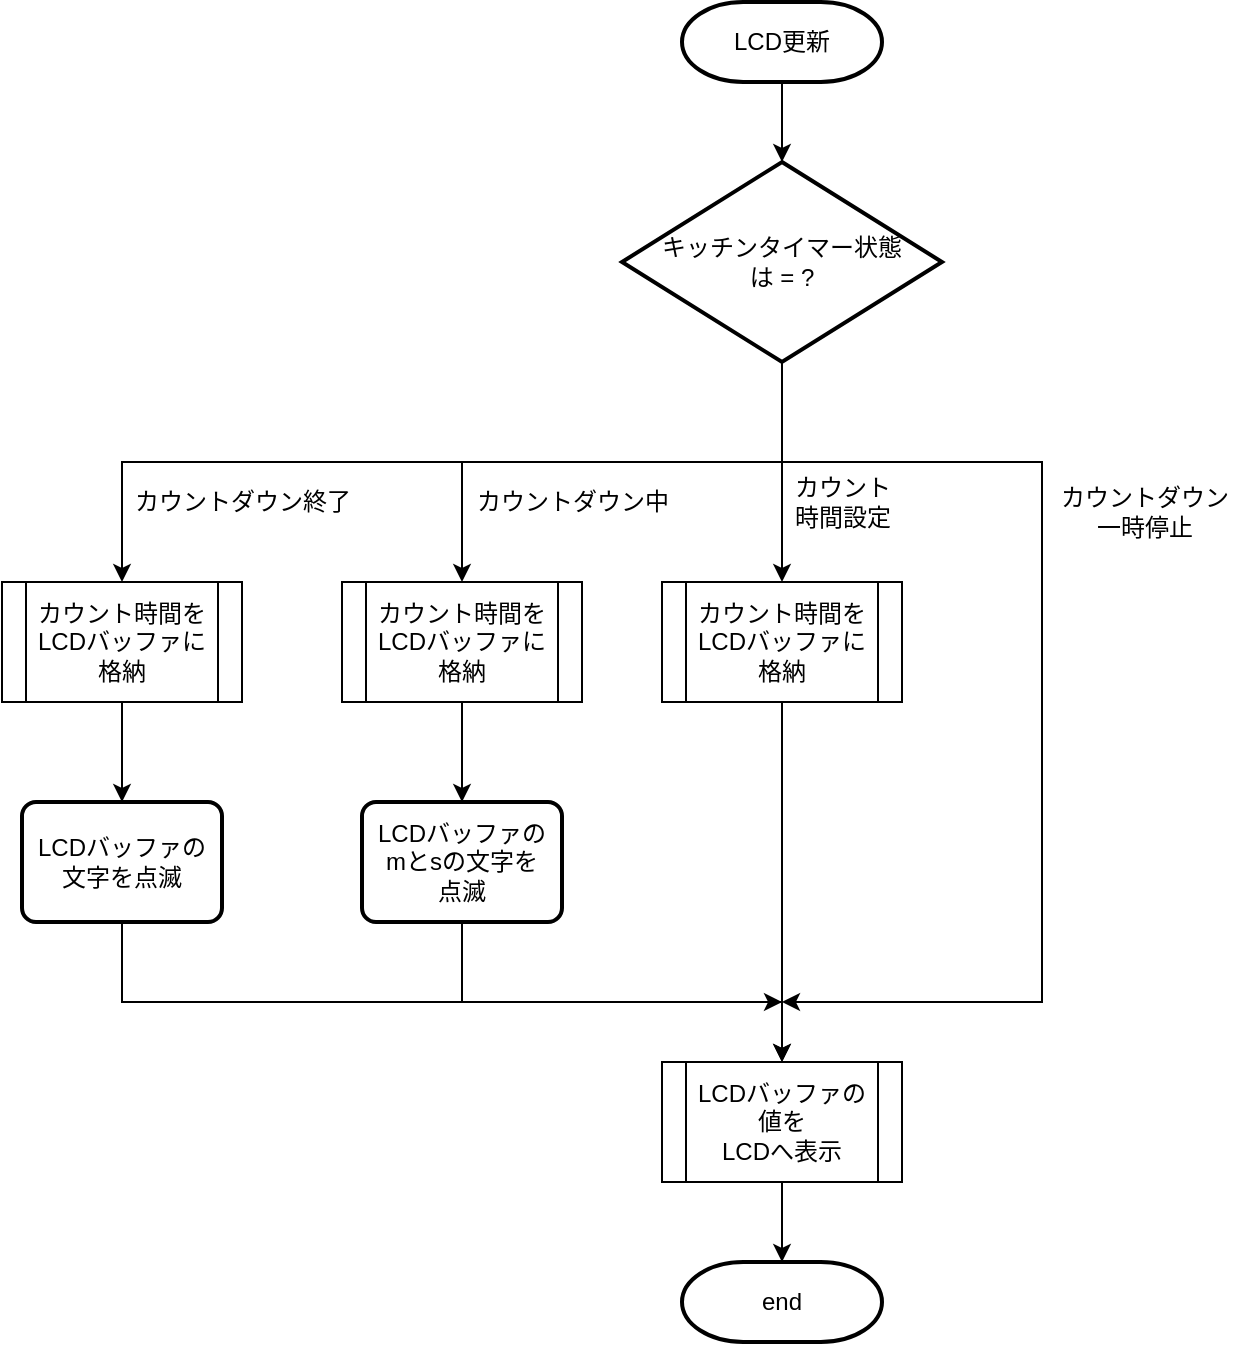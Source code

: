 <mxfile version="13.3.9" type="device" pages="2"><diagram id="C5RBs43oDa-KdzZeNtuy" name="LCDClass"><mxGraphModel dx="1527" dy="813" grid="1" gridSize="10" guides="1" tooltips="1" connect="1" arrows="1" fold="1" page="1" pageScale="1" pageWidth="827" pageHeight="1169" math="0" shadow="0"><root><mxCell id="WIyWlLk6GJQsqaUBKTNV-0"/><mxCell id="WIyWlLk6GJQsqaUBKTNV-1" parent="WIyWlLk6GJQsqaUBKTNV-0"/><mxCell id="Q0TZumz5n5FIn2omMGrg-6" value="" style="edgeStyle=orthogonalEdgeStyle;rounded=0;orthogonalLoop=1;jettySize=auto;html=1;" parent="WIyWlLk6GJQsqaUBKTNV-1" source="Q0TZumz5n5FIn2omMGrg-0" target="Q0TZumz5n5FIn2omMGrg-3" edge="1"><mxGeometry relative="1" as="geometry"/></mxCell><mxCell id="Q0TZumz5n5FIn2omMGrg-0" value="LCD更新" style="strokeWidth=2;html=1;shape=mxgraph.flowchart.terminator;whiteSpace=wrap;" parent="WIyWlLk6GJQsqaUBKTNV-1" vertex="1"><mxGeometry x="-450" y="50" width="100" height="40" as="geometry"/></mxCell><mxCell id="Q0TZumz5n5FIn2omMGrg-1" value="end" style="strokeWidth=2;html=1;shape=mxgraph.flowchart.terminator;whiteSpace=wrap;" parent="WIyWlLk6GJQsqaUBKTNV-1" vertex="1"><mxGeometry x="-450" y="680" width="100" height="40" as="geometry"/></mxCell><mxCell id="Q0TZumz5n5FIn2omMGrg-8" value="" style="edgeStyle=orthogonalEdgeStyle;rounded=0;orthogonalLoop=1;jettySize=auto;html=1;entryX=0.5;entryY=0;entryDx=0;entryDy=0;" parent="WIyWlLk6GJQsqaUBKTNV-1" source="Q0TZumz5n5FIn2omMGrg-2" target="Q0TZumz5n5FIn2omMGrg-12" edge="1"><mxGeometry relative="1" as="geometry"><mxPoint x="-400" y="450" as="targetPoint"/><Array as="points"/></mxGeometry></mxCell><mxCell id="Q0TZumz5n5FIn2omMGrg-2" value="カウント時間を&lt;br&gt;LCDバッファに&lt;br&gt;格納" style="shape=process;whiteSpace=wrap;html=1;backgroundOutline=1;" parent="WIyWlLk6GJQsqaUBKTNV-1" vertex="1"><mxGeometry x="-460" y="340" width="120" height="60" as="geometry"/></mxCell><mxCell id="Q0TZumz5n5FIn2omMGrg-5" value="" style="edgeStyle=orthogonalEdgeStyle;rounded=0;orthogonalLoop=1;jettySize=auto;html=1;" parent="WIyWlLk6GJQsqaUBKTNV-1" source="Q0TZumz5n5FIn2omMGrg-3" target="Q0TZumz5n5FIn2omMGrg-2" edge="1"><mxGeometry relative="1" as="geometry"/></mxCell><mxCell id="Q0TZumz5n5FIn2omMGrg-10" style="edgeStyle=orthogonalEdgeStyle;rounded=0;orthogonalLoop=1;jettySize=auto;html=1;entryX=0.5;entryY=0;entryDx=0;entryDy=0;" parent="WIyWlLk6GJQsqaUBKTNV-1" source="Q0TZumz5n5FIn2omMGrg-3" target="Q0TZumz5n5FIn2omMGrg-9" edge="1"><mxGeometry relative="1" as="geometry"><Array as="points"><mxPoint x="-400" y="280"/><mxPoint x="-560" y="280"/></Array></mxGeometry></mxCell><mxCell id="SOvnZX-gJVzO9EQqvEwi-1" style="edgeStyle=orthogonalEdgeStyle;rounded=0;orthogonalLoop=1;jettySize=auto;html=1;" parent="WIyWlLk6GJQsqaUBKTNV-1" source="Q0TZumz5n5FIn2omMGrg-3" target="SOvnZX-gJVzO9EQqvEwi-0" edge="1"><mxGeometry relative="1" as="geometry"><Array as="points"><mxPoint x="-400" y="280"/><mxPoint x="-730" y="280"/></Array></mxGeometry></mxCell><mxCell id="SOvnZX-gJVzO9EQqvEwi-12" style="edgeStyle=orthogonalEdgeStyle;rounded=0;orthogonalLoop=1;jettySize=auto;html=1;exitX=0.5;exitY=1;exitDx=0;exitDy=0;exitPerimeter=0;" parent="WIyWlLk6GJQsqaUBKTNV-1" source="Q0TZumz5n5FIn2omMGrg-3" edge="1"><mxGeometry relative="1" as="geometry"><mxPoint x="-400" y="550" as="targetPoint"/><Array as="points"><mxPoint x="-400" y="280"/><mxPoint x="-270" y="280"/><mxPoint x="-270" y="550"/></Array></mxGeometry></mxCell><mxCell id="Q0TZumz5n5FIn2omMGrg-3" value="キッチンタイマー状態&lt;br&gt;は = ?" style="strokeWidth=2;html=1;shape=mxgraph.flowchart.decision;whiteSpace=wrap;" parent="WIyWlLk6GJQsqaUBKTNV-1" vertex="1"><mxGeometry x="-480" y="130" width="160" height="100" as="geometry"/></mxCell><mxCell id="Q0TZumz5n5FIn2omMGrg-4" style="edgeStyle=orthogonalEdgeStyle;rounded=0;orthogonalLoop=1;jettySize=auto;html=1;exitX=0.5;exitY=1;exitDx=0;exitDy=0;" parent="WIyWlLk6GJQsqaUBKTNV-1" source="Q0TZumz5n5FIn2omMGrg-2" target="Q0TZumz5n5FIn2omMGrg-2" edge="1"><mxGeometry relative="1" as="geometry"/></mxCell><mxCell id="Q0TZumz5n5FIn2omMGrg-7" value="カウント&lt;br&gt;時間設定" style="text;html=1;align=center;verticalAlign=middle;resizable=0;points=[];autosize=1;" parent="WIyWlLk6GJQsqaUBKTNV-1" vertex="1"><mxGeometry x="-400" y="285" width="60" height="30" as="geometry"/></mxCell><mxCell id="Q0TZumz5n5FIn2omMGrg-14" value="" style="edgeStyle=orthogonalEdgeStyle;rounded=0;orthogonalLoop=1;jettySize=auto;html=1;entryX=0.5;entryY=0;entryDx=0;entryDy=0;" parent="WIyWlLk6GJQsqaUBKTNV-1" source="Q0TZumz5n5FIn2omMGrg-9" edge="1"><mxGeometry relative="1" as="geometry"><mxPoint x="-560" y="450" as="targetPoint"/></mxGeometry></mxCell><mxCell id="Q0TZumz5n5FIn2omMGrg-9" value="カウント時間をLCDバッファに&lt;br&gt;格納" style="shape=process;whiteSpace=wrap;html=1;backgroundOutline=1;" parent="WIyWlLk6GJQsqaUBKTNV-1" vertex="1"><mxGeometry x="-620" y="340" width="120" height="60" as="geometry"/></mxCell><mxCell id="Q0TZumz5n5FIn2omMGrg-11" value="カウントダウン中" style="text;html=1;align=center;verticalAlign=middle;resizable=0;points=[];autosize=1;" parent="WIyWlLk6GJQsqaUBKTNV-1" vertex="1"><mxGeometry x="-560" y="290" width="110" height="20" as="geometry"/></mxCell><mxCell id="Q0TZumz5n5FIn2omMGrg-16" value="" style="edgeStyle=orthogonalEdgeStyle;rounded=0;orthogonalLoop=1;jettySize=auto;html=1;" parent="WIyWlLk6GJQsqaUBKTNV-1" source="Q0TZumz5n5FIn2omMGrg-12" target="Q0TZumz5n5FIn2omMGrg-1" edge="1"><mxGeometry relative="1" as="geometry"/></mxCell><mxCell id="Q0TZumz5n5FIn2omMGrg-12" value="LCDバッファの値を&lt;br&gt;LCDへ表示" style="shape=process;whiteSpace=wrap;html=1;backgroundOutline=1;" parent="WIyWlLk6GJQsqaUBKTNV-1" vertex="1"><mxGeometry x="-460" y="580" width="120" height="60" as="geometry"/></mxCell><mxCell id="SOvnZX-gJVzO9EQqvEwi-7" style="edgeStyle=orthogonalEdgeStyle;rounded=0;orthogonalLoop=1;jettySize=auto;html=1;entryX=0.5;entryY=0;entryDx=0;entryDy=0;" parent="WIyWlLk6GJQsqaUBKTNV-1" target="Q0TZumz5n5FIn2omMGrg-12" edge="1"><mxGeometry relative="1" as="geometry"><mxPoint x="-400" y="570" as="targetPoint"/><Array as="points"><mxPoint x="-560" y="550"/><mxPoint x="-400" y="550"/></Array><mxPoint x="-560.0" y="510" as="sourcePoint"/></mxGeometry></mxCell><mxCell id="SOvnZX-gJVzO9EQqvEwi-4" value="" style="edgeStyle=orthogonalEdgeStyle;rounded=0;orthogonalLoop=1;jettySize=auto;html=1;" parent="WIyWlLk6GJQsqaUBKTNV-1" source="SOvnZX-gJVzO9EQqvEwi-0" edge="1"><mxGeometry relative="1" as="geometry"><mxPoint x="-730" y="450" as="targetPoint"/></mxGeometry></mxCell><mxCell id="SOvnZX-gJVzO9EQqvEwi-0" value="カウント時間をLCDバッファに&lt;br&gt;格納" style="shape=process;whiteSpace=wrap;html=1;backgroundOutline=1;" parent="WIyWlLk6GJQsqaUBKTNV-1" vertex="1"><mxGeometry x="-790" y="340" width="120" height="60" as="geometry"/></mxCell><mxCell id="SOvnZX-gJVzO9EQqvEwi-2" value="カウントダウン終了" style="text;html=1;align=center;verticalAlign=middle;resizable=0;points=[];autosize=1;" parent="WIyWlLk6GJQsqaUBKTNV-1" vertex="1"><mxGeometry x="-730" y="290" width="120" height="20" as="geometry"/></mxCell><mxCell id="SOvnZX-gJVzO9EQqvEwi-8" style="edgeStyle=orthogonalEdgeStyle;rounded=0;orthogonalLoop=1;jettySize=auto;html=1;" parent="WIyWlLk6GJQsqaUBKTNV-1" edge="1"><mxGeometry relative="1" as="geometry"><Array as="points"><mxPoint x="-730" y="550"/><mxPoint x="-400" y="550"/></Array><mxPoint x="-730.0" y="510" as="sourcePoint"/><mxPoint x="-400" y="550" as="targetPoint"/></mxGeometry></mxCell><mxCell id="SOvnZX-gJVzO9EQqvEwi-13" value="カウントダウン&lt;br&gt;一時停止" style="text;html=1;align=center;verticalAlign=middle;resizable=0;points=[];autosize=1;" parent="WIyWlLk6GJQsqaUBKTNV-1" vertex="1"><mxGeometry x="-269" y="290" width="100" height="30" as="geometry"/></mxCell><mxCell id="YJnv_f1Vfk9ZUcFDrmWs-0" value="&lt;span&gt;LCDバッファの&lt;br&gt;mとsの文字を&lt;/span&gt;&lt;br&gt;&lt;span&gt;点滅&lt;/span&gt;" style="rounded=1;whiteSpace=wrap;html=1;absoluteArcSize=1;arcSize=14;strokeWidth=2;" vertex="1" parent="WIyWlLk6GJQsqaUBKTNV-1"><mxGeometry x="-610" y="450" width="100" height="60" as="geometry"/></mxCell><mxCell id="YJnv_f1Vfk9ZUcFDrmWs-1" value="LCDバッファの&lt;br&gt;文字を点滅" style="rounded=1;whiteSpace=wrap;html=1;absoluteArcSize=1;arcSize=14;strokeWidth=2;" vertex="1" parent="WIyWlLk6GJQsqaUBKTNV-1"><mxGeometry x="-780" y="450" width="100" height="60" as="geometry"/></mxCell></root></mxGraphModel></diagram><diagram id="_-Iyv4DI2a5DuDZpgIP4" name="変更記録"><mxGraphModel dx="700" dy="813" grid="1" gridSize="10" guides="1" tooltips="1" connect="1" arrows="1" fold="1" page="1" pageScale="1" pageWidth="827" pageHeight="1169" math="0" shadow="0"><root><mxCell id="5WyDdJvwsiC_Gk790C_T-0"/><mxCell id="5WyDdJvwsiC_Gk790C_T-1" parent="5WyDdJvwsiC_Gk790C_T-0"/><mxCell id="5WyDdJvwsiC_Gk790C_T-4" value="2020/07/04&lt;br&gt;&lt;br&gt;v0.1&lt;br&gt;&lt;br&gt;作成" style="shape=note;whiteSpace=wrap;html=1;size=14;verticalAlign=top;align=left;spacingTop=-6;" parent="5WyDdJvwsiC_Gk790C_T-1" vertex="1"><mxGeometry x="180" y="120" width="100" height="140" as="geometry"/></mxCell><mxCell id="-tD5F1gHb3bJ585vm0zy-0" value="2020/07/10&lt;br&gt;&lt;br&gt;v0.2&lt;br&gt;&lt;br&gt;書き込み準備の表現を、LCDバッファに格納に変更" style="shape=note;whiteSpace=wrap;html=1;size=14;verticalAlign=top;align=left;spacingTop=-6;" vertex="1" parent="5WyDdJvwsiC_Gk790C_T-1"><mxGeometry x="364" y="120" width="100" height="140" as="geometry"/></mxCell></root></mxGraphModel></diagram></mxfile>